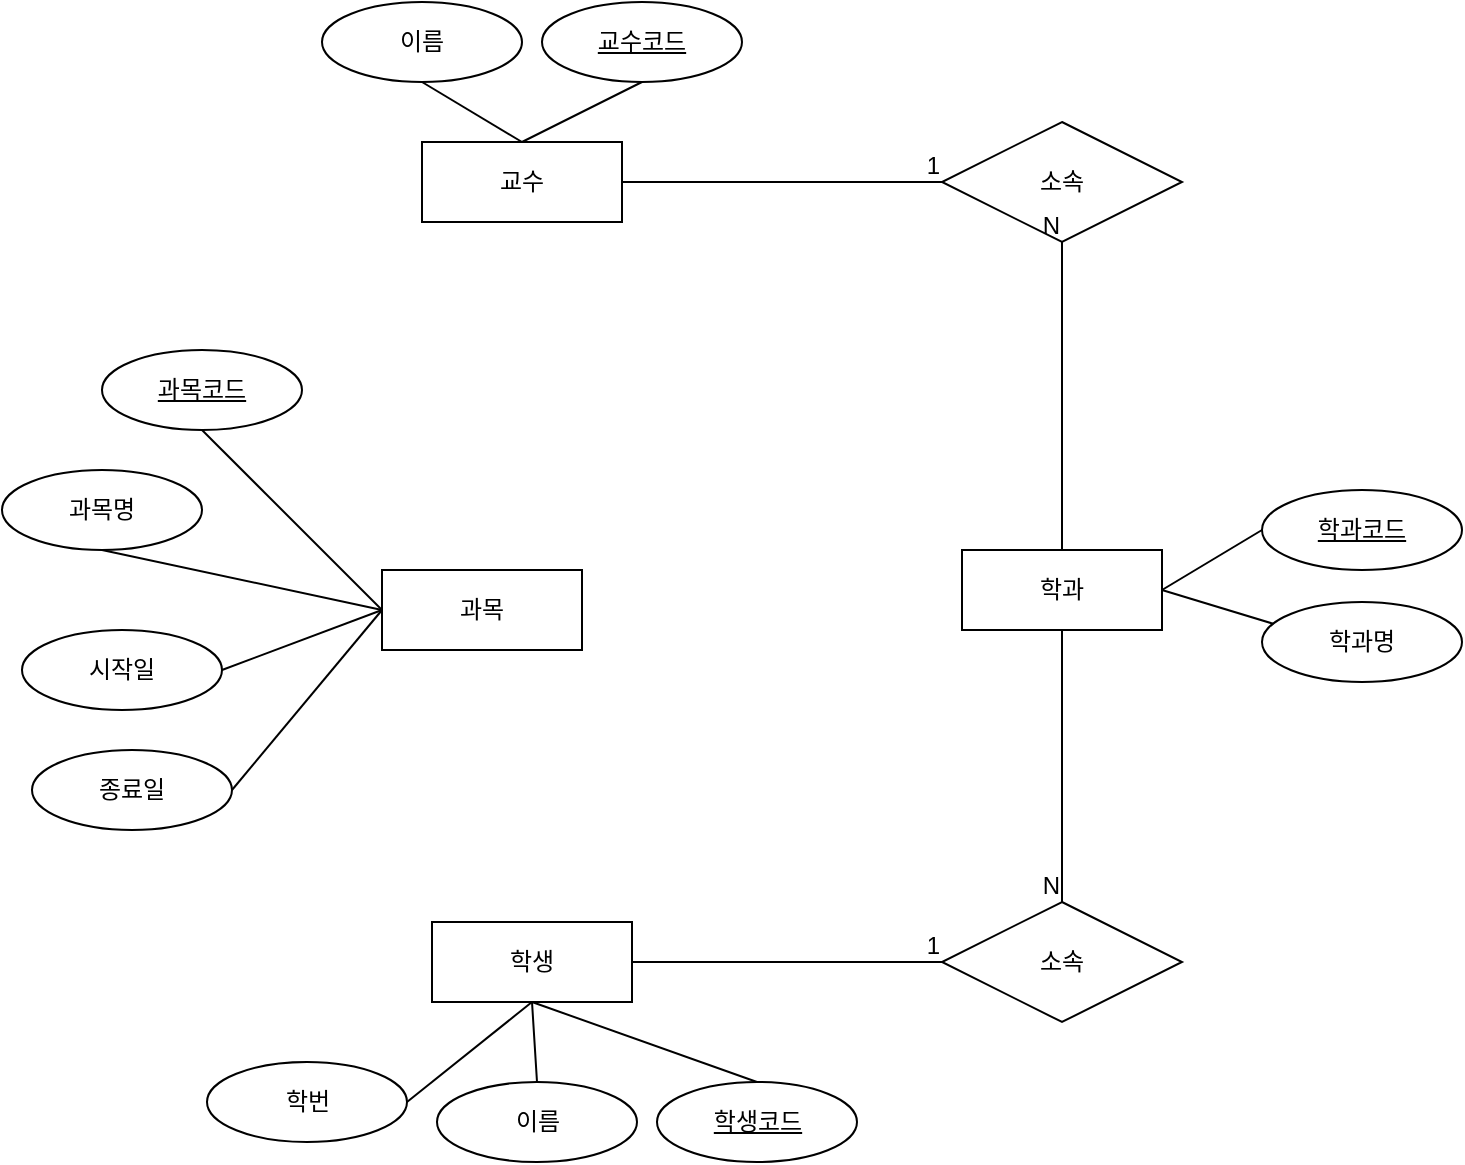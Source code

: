<mxfile version="24.2.5" type="github">
  <diagram name="페이지-1" id="QUmp5RjvtYHb4ts2CwWA">
    <mxGraphModel dx="2160" dy="891" grid="1" gridSize="10" guides="1" tooltips="1" connect="1" arrows="1" fold="1" page="1" pageScale="1" pageWidth="827" pageHeight="1169" math="0" shadow="0">
      <root>
        <mxCell id="0" />
        <mxCell id="1" parent="0" />
        <mxCell id="O-B3wmkuIQ3LCL0u_DuX-4" value="교수" style="whiteSpace=wrap;html=1;align=center;" vertex="1" parent="1">
          <mxGeometry x="110" y="240" width="100" height="40" as="geometry" />
        </mxCell>
        <mxCell id="O-B3wmkuIQ3LCL0u_DuX-5" value="이름" style="ellipse;whiteSpace=wrap;html=1;align=center;" vertex="1" parent="1">
          <mxGeometry x="60" y="170" width="100" height="40" as="geometry" />
        </mxCell>
        <mxCell id="O-B3wmkuIQ3LCL0u_DuX-6" value="교수코드" style="ellipse;whiteSpace=wrap;html=1;align=center;fontStyle=4;" vertex="1" parent="1">
          <mxGeometry x="170" y="170" width="100" height="40" as="geometry" />
        </mxCell>
        <mxCell id="O-B3wmkuIQ3LCL0u_DuX-8" value="" style="endArrow=none;html=1;rounded=0;exitX=0.5;exitY=0;exitDx=0;exitDy=0;entryX=0.5;entryY=1;entryDx=0;entryDy=0;" edge="1" parent="1" source="O-B3wmkuIQ3LCL0u_DuX-4" target="O-B3wmkuIQ3LCL0u_DuX-6">
          <mxGeometry relative="1" as="geometry">
            <mxPoint x="100" y="360" as="sourcePoint" />
            <mxPoint x="260" y="360" as="targetPoint" />
          </mxGeometry>
        </mxCell>
        <mxCell id="O-B3wmkuIQ3LCL0u_DuX-9" value="" style="endArrow=none;html=1;rounded=0;entryX=0.5;entryY=1;entryDx=0;entryDy=0;" edge="1" parent="1" target="O-B3wmkuIQ3LCL0u_DuX-5">
          <mxGeometry relative="1" as="geometry">
            <mxPoint x="160" y="240" as="sourcePoint" />
            <mxPoint x="230" y="220" as="targetPoint" />
          </mxGeometry>
        </mxCell>
        <mxCell id="O-B3wmkuIQ3LCL0u_DuX-10" value="학생" style="whiteSpace=wrap;html=1;align=center;" vertex="1" parent="1">
          <mxGeometry x="115" y="630" width="100" height="40" as="geometry" />
        </mxCell>
        <mxCell id="O-B3wmkuIQ3LCL0u_DuX-11" value="이름" style="ellipse;whiteSpace=wrap;html=1;align=center;" vertex="1" parent="1">
          <mxGeometry x="117.5" y="710" width="100" height="40" as="geometry" />
        </mxCell>
        <mxCell id="O-B3wmkuIQ3LCL0u_DuX-12" value="학생코드" style="ellipse;whiteSpace=wrap;html=1;align=center;fontStyle=4;" vertex="1" parent="1">
          <mxGeometry x="227.5" y="710" width="100" height="40" as="geometry" />
        </mxCell>
        <mxCell id="O-B3wmkuIQ3LCL0u_DuX-13" value="학번" style="ellipse;whiteSpace=wrap;html=1;align=center;" vertex="1" parent="1">
          <mxGeometry x="2.5" y="700" width="100" height="40" as="geometry" />
        </mxCell>
        <mxCell id="O-B3wmkuIQ3LCL0u_DuX-14" value="" style="endArrow=none;html=1;rounded=0;exitX=0.5;exitY=0;exitDx=0;exitDy=0;entryX=0.5;entryY=0;entryDx=0;entryDy=0;" edge="1" parent="1" target="O-B3wmkuIQ3LCL0u_DuX-12">
          <mxGeometry relative="1" as="geometry">
            <mxPoint x="165" y="670" as="sourcePoint" />
            <mxPoint x="225" y="640" as="targetPoint" />
          </mxGeometry>
        </mxCell>
        <mxCell id="O-B3wmkuIQ3LCL0u_DuX-15" value="" style="endArrow=none;html=1;rounded=0;exitX=0.5;exitY=1;exitDx=0;exitDy=0;entryX=0.5;entryY=0;entryDx=0;entryDy=0;" edge="1" parent="1" source="O-B3wmkuIQ3LCL0u_DuX-10" target="O-B3wmkuIQ3LCL0u_DuX-11">
          <mxGeometry relative="1" as="geometry">
            <mxPoint x="175" y="680" as="sourcePoint" />
            <mxPoint x="245" y="710" as="targetPoint" />
          </mxGeometry>
        </mxCell>
        <mxCell id="O-B3wmkuIQ3LCL0u_DuX-16" value="" style="endArrow=none;html=1;rounded=0;entryX=1;entryY=0.5;entryDx=0;entryDy=0;" edge="1" parent="1" target="O-B3wmkuIQ3LCL0u_DuX-13">
          <mxGeometry relative="1" as="geometry">
            <mxPoint x="165" y="670" as="sourcePoint" />
            <mxPoint x="135" y="710" as="targetPoint" />
          </mxGeometry>
        </mxCell>
        <mxCell id="O-B3wmkuIQ3LCL0u_DuX-18" value="학과" style="whiteSpace=wrap;html=1;align=center;" vertex="1" parent="1">
          <mxGeometry x="380" y="444" width="100" height="40" as="geometry" />
        </mxCell>
        <mxCell id="O-B3wmkuIQ3LCL0u_DuX-19" value="과목" style="whiteSpace=wrap;html=1;align=center;" vertex="1" parent="1">
          <mxGeometry x="90" y="454" width="100" height="40" as="geometry" />
        </mxCell>
        <mxCell id="O-B3wmkuIQ3LCL0u_DuX-23" value="과목명" style="ellipse;whiteSpace=wrap;html=1;align=center;" vertex="1" parent="1">
          <mxGeometry x="-100" y="404" width="100" height="40" as="geometry" />
        </mxCell>
        <mxCell id="O-B3wmkuIQ3LCL0u_DuX-24" value="과목코드" style="ellipse;whiteSpace=wrap;html=1;align=center;fontStyle=4;" vertex="1" parent="1">
          <mxGeometry x="-50" y="344" width="100" height="40" as="geometry" />
        </mxCell>
        <mxCell id="O-B3wmkuIQ3LCL0u_DuX-25" value="" style="endArrow=none;html=1;rounded=0;exitX=0;exitY=0.5;exitDx=0;exitDy=0;entryX=0.5;entryY=1;entryDx=0;entryDy=0;" edge="1" parent="1" target="O-B3wmkuIQ3LCL0u_DuX-24" source="O-B3wmkuIQ3LCL0u_DuX-19">
          <mxGeometry relative="1" as="geometry">
            <mxPoint y="390" as="sourcePoint" />
            <mxPoint x="100" y="510" as="targetPoint" />
          </mxGeometry>
        </mxCell>
        <mxCell id="O-B3wmkuIQ3LCL0u_DuX-26" value="" style="endArrow=none;html=1;rounded=0;entryX=0.5;entryY=1;entryDx=0;entryDy=0;exitX=0;exitY=0.5;exitDx=0;exitDy=0;" edge="1" parent="1" target="O-B3wmkuIQ3LCL0u_DuX-23" source="O-B3wmkuIQ3LCL0u_DuX-19">
          <mxGeometry relative="1" as="geometry">
            <mxPoint y="390" as="sourcePoint" />
            <mxPoint x="70" y="370" as="targetPoint" />
          </mxGeometry>
        </mxCell>
        <mxCell id="O-B3wmkuIQ3LCL0u_DuX-28" value="시작일" style="ellipse;whiteSpace=wrap;html=1;align=center;" vertex="1" parent="1">
          <mxGeometry x="-90" y="484" width="100" height="40" as="geometry" />
        </mxCell>
        <mxCell id="O-B3wmkuIQ3LCL0u_DuX-29" value="" style="endArrow=none;html=1;rounded=0;entryX=1;entryY=0.5;entryDx=0;entryDy=0;exitX=0;exitY=0.5;exitDx=0;exitDy=0;" edge="1" parent="1" target="O-B3wmkuIQ3LCL0u_DuX-28" source="O-B3wmkuIQ3LCL0u_DuX-19">
          <mxGeometry relative="1" as="geometry">
            <mxPoint x="10" y="470" as="sourcePoint" />
            <mxPoint x="80" y="450" as="targetPoint" />
          </mxGeometry>
        </mxCell>
        <mxCell id="O-B3wmkuIQ3LCL0u_DuX-30" value="종료일" style="ellipse;whiteSpace=wrap;html=1;align=center;" vertex="1" parent="1">
          <mxGeometry x="-85" y="544" width="100" height="40" as="geometry" />
        </mxCell>
        <mxCell id="O-B3wmkuIQ3LCL0u_DuX-31" value="" style="endArrow=none;html=1;rounded=0;entryX=1;entryY=0.5;entryDx=0;entryDy=0;exitX=0;exitY=0.5;exitDx=0;exitDy=0;" edge="1" parent="1" target="O-B3wmkuIQ3LCL0u_DuX-30" source="O-B3wmkuIQ3LCL0u_DuX-19">
          <mxGeometry relative="1" as="geometry">
            <mxPoint x="95" y="450" as="sourcePoint" />
            <mxPoint x="85" y="510" as="targetPoint" />
          </mxGeometry>
        </mxCell>
        <mxCell id="O-B3wmkuIQ3LCL0u_DuX-32" value="학과명" style="ellipse;whiteSpace=wrap;html=1;align=center;" vertex="1" parent="1">
          <mxGeometry x="530" y="470" width="100" height="40" as="geometry" />
        </mxCell>
        <mxCell id="O-B3wmkuIQ3LCL0u_DuX-33" value="학과코드" style="ellipse;whiteSpace=wrap;html=1;align=center;fontStyle=4;" vertex="1" parent="1">
          <mxGeometry x="530" y="414" width="100" height="40" as="geometry" />
        </mxCell>
        <mxCell id="O-B3wmkuIQ3LCL0u_DuX-34" value="" style="endArrow=none;html=1;rounded=0;exitX=1;exitY=0.5;exitDx=0;exitDy=0;entryX=0;entryY=0.5;entryDx=0;entryDy=0;" edge="1" parent="1" target="O-B3wmkuIQ3LCL0u_DuX-33" source="O-B3wmkuIQ3LCL0u_DuX-18">
          <mxGeometry relative="1" as="geometry">
            <mxPoint x="547.5" y="434" as="sourcePoint" />
            <mxPoint x="607.5" y="404" as="targetPoint" />
          </mxGeometry>
        </mxCell>
        <mxCell id="O-B3wmkuIQ3LCL0u_DuX-35" value="" style="endArrow=none;html=1;rounded=0;entryX=0.057;entryY=0.272;entryDx=0;entryDy=0;exitX=1;exitY=0.5;exitDx=0;exitDy=0;entryPerimeter=0;" edge="1" parent="1" target="O-B3wmkuIQ3LCL0u_DuX-32" source="O-B3wmkuIQ3LCL0u_DuX-18">
          <mxGeometry relative="1" as="geometry">
            <mxPoint x="490" y="460" as="sourcePoint" />
            <mxPoint x="627.5" y="474" as="targetPoint" />
          </mxGeometry>
        </mxCell>
        <mxCell id="O-B3wmkuIQ3LCL0u_DuX-36" value="소속" style="shape=rhombus;perimeter=rhombusPerimeter;whiteSpace=wrap;html=1;align=center;" vertex="1" parent="1">
          <mxGeometry x="370" y="230" width="120" height="60" as="geometry" />
        </mxCell>
        <mxCell id="O-B3wmkuIQ3LCL0u_DuX-37" value="소속" style="shape=rhombus;perimeter=rhombusPerimeter;whiteSpace=wrap;html=1;align=center;" vertex="1" parent="1">
          <mxGeometry x="370" y="620" width="120" height="60" as="geometry" />
        </mxCell>
        <mxCell id="O-B3wmkuIQ3LCL0u_DuX-39" value="" style="endArrow=none;html=1;rounded=0;exitX=1;exitY=0.5;exitDx=0;exitDy=0;entryX=0;entryY=0.5;entryDx=0;entryDy=0;" edge="1" parent="1" source="O-B3wmkuIQ3LCL0u_DuX-10" target="O-B3wmkuIQ3LCL0u_DuX-37">
          <mxGeometry relative="1" as="geometry">
            <mxPoint x="220" y="649.41" as="sourcePoint" />
            <mxPoint x="380" y="649" as="targetPoint" />
          </mxGeometry>
        </mxCell>
        <mxCell id="O-B3wmkuIQ3LCL0u_DuX-40" value="1" style="resizable=0;html=1;whiteSpace=wrap;align=right;verticalAlign=bottom;" connectable="0" vertex="1" parent="O-B3wmkuIQ3LCL0u_DuX-39">
          <mxGeometry x="1" relative="1" as="geometry" />
        </mxCell>
        <mxCell id="O-B3wmkuIQ3LCL0u_DuX-41" value="" style="endArrow=none;html=1;rounded=0;exitX=0.5;exitY=1;exitDx=0;exitDy=0;entryX=0.5;entryY=0;entryDx=0;entryDy=0;" edge="1" parent="1" source="O-B3wmkuIQ3LCL0u_DuX-18" target="O-B3wmkuIQ3LCL0u_DuX-37">
          <mxGeometry relative="1" as="geometry">
            <mxPoint x="350" y="500" as="sourcePoint" />
            <mxPoint x="510" y="500" as="targetPoint" />
          </mxGeometry>
        </mxCell>
        <mxCell id="O-B3wmkuIQ3LCL0u_DuX-42" value="N" style="resizable=0;html=1;whiteSpace=wrap;align=right;verticalAlign=bottom;" connectable="0" vertex="1" parent="O-B3wmkuIQ3LCL0u_DuX-41">
          <mxGeometry x="1" relative="1" as="geometry" />
        </mxCell>
        <mxCell id="O-B3wmkuIQ3LCL0u_DuX-43" value="" style="endArrow=none;html=1;rounded=0;entryX=0;entryY=0.5;entryDx=0;entryDy=0;exitX=1;exitY=0.5;exitDx=0;exitDy=0;" edge="1" parent="1" source="O-B3wmkuIQ3LCL0u_DuX-4" target="O-B3wmkuIQ3LCL0u_DuX-36">
          <mxGeometry relative="1" as="geometry">
            <mxPoint x="250" y="270" as="sourcePoint" />
            <mxPoint x="365" y="259.41" as="targetPoint" />
          </mxGeometry>
        </mxCell>
        <mxCell id="O-B3wmkuIQ3LCL0u_DuX-44" value="1" style="resizable=0;html=1;whiteSpace=wrap;align=right;verticalAlign=bottom;" connectable="0" vertex="1" parent="O-B3wmkuIQ3LCL0u_DuX-43">
          <mxGeometry x="1" relative="1" as="geometry" />
        </mxCell>
        <mxCell id="O-B3wmkuIQ3LCL0u_DuX-45" value="" style="endArrow=none;html=1;rounded=0;exitX=0.5;exitY=0;exitDx=0;exitDy=0;entryX=0.5;entryY=1;entryDx=0;entryDy=0;" edge="1" parent="1" source="O-B3wmkuIQ3LCL0u_DuX-18" target="O-B3wmkuIQ3LCL0u_DuX-36">
          <mxGeometry relative="1" as="geometry">
            <mxPoint x="327.5" y="300" as="sourcePoint" />
            <mxPoint x="327.5" y="454" as="targetPoint" />
          </mxGeometry>
        </mxCell>
        <mxCell id="O-B3wmkuIQ3LCL0u_DuX-46" value="N" style="resizable=0;html=1;whiteSpace=wrap;align=right;verticalAlign=bottom;" connectable="0" vertex="1" parent="O-B3wmkuIQ3LCL0u_DuX-45">
          <mxGeometry x="1" relative="1" as="geometry" />
        </mxCell>
      </root>
    </mxGraphModel>
  </diagram>
</mxfile>
